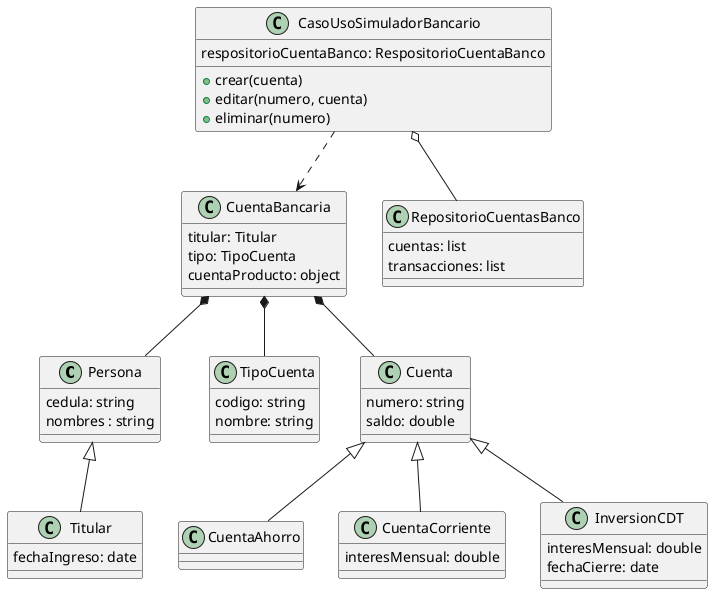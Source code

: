 @startuml

class Persona{
  cedula: string
  nombres : string
}

class Titular {
  fechaIngreso: date
}

class TipoCuenta{
  codigo: string
  nombre: string
}

class Cuenta {
  numero: string
  saldo: double
}

class CuentaAhorro {
}

class CuentaCorriente {
  interesMensual: double
}

class InversionCDT {
  interesMensual: double
  fechaCierre: date
}

class CuentaBancaria{
    titular: Titular
    tipo: TipoCuenta
    cuentaProducto: object
}

class RepositorioCuentasBanco{
    cuentas: list
    transacciones: list
}

class CasoUsoSimuladorBancario{
  respositorioCuentaBanco: RespositorioCuentaBanco
  + crear(cuenta)
  + editar(numero, cuenta)
  + eliminar(numero)
}


Persona <|--  Titular
Cuenta  <|--  CuentaAhorro
Cuenta  <|--  CuentaCorriente
Cuenta  <|--  InversionCDT

CuentaBancaria *-- Persona
CuentaBancaria *-- TipoCuenta
CuentaBancaria *-- Cuenta

CasoUsoSimuladorBancario o-- RepositorioCuentasBanco
CasoUsoSimuladorBancario ..> CuentaBancaria


@enduml

